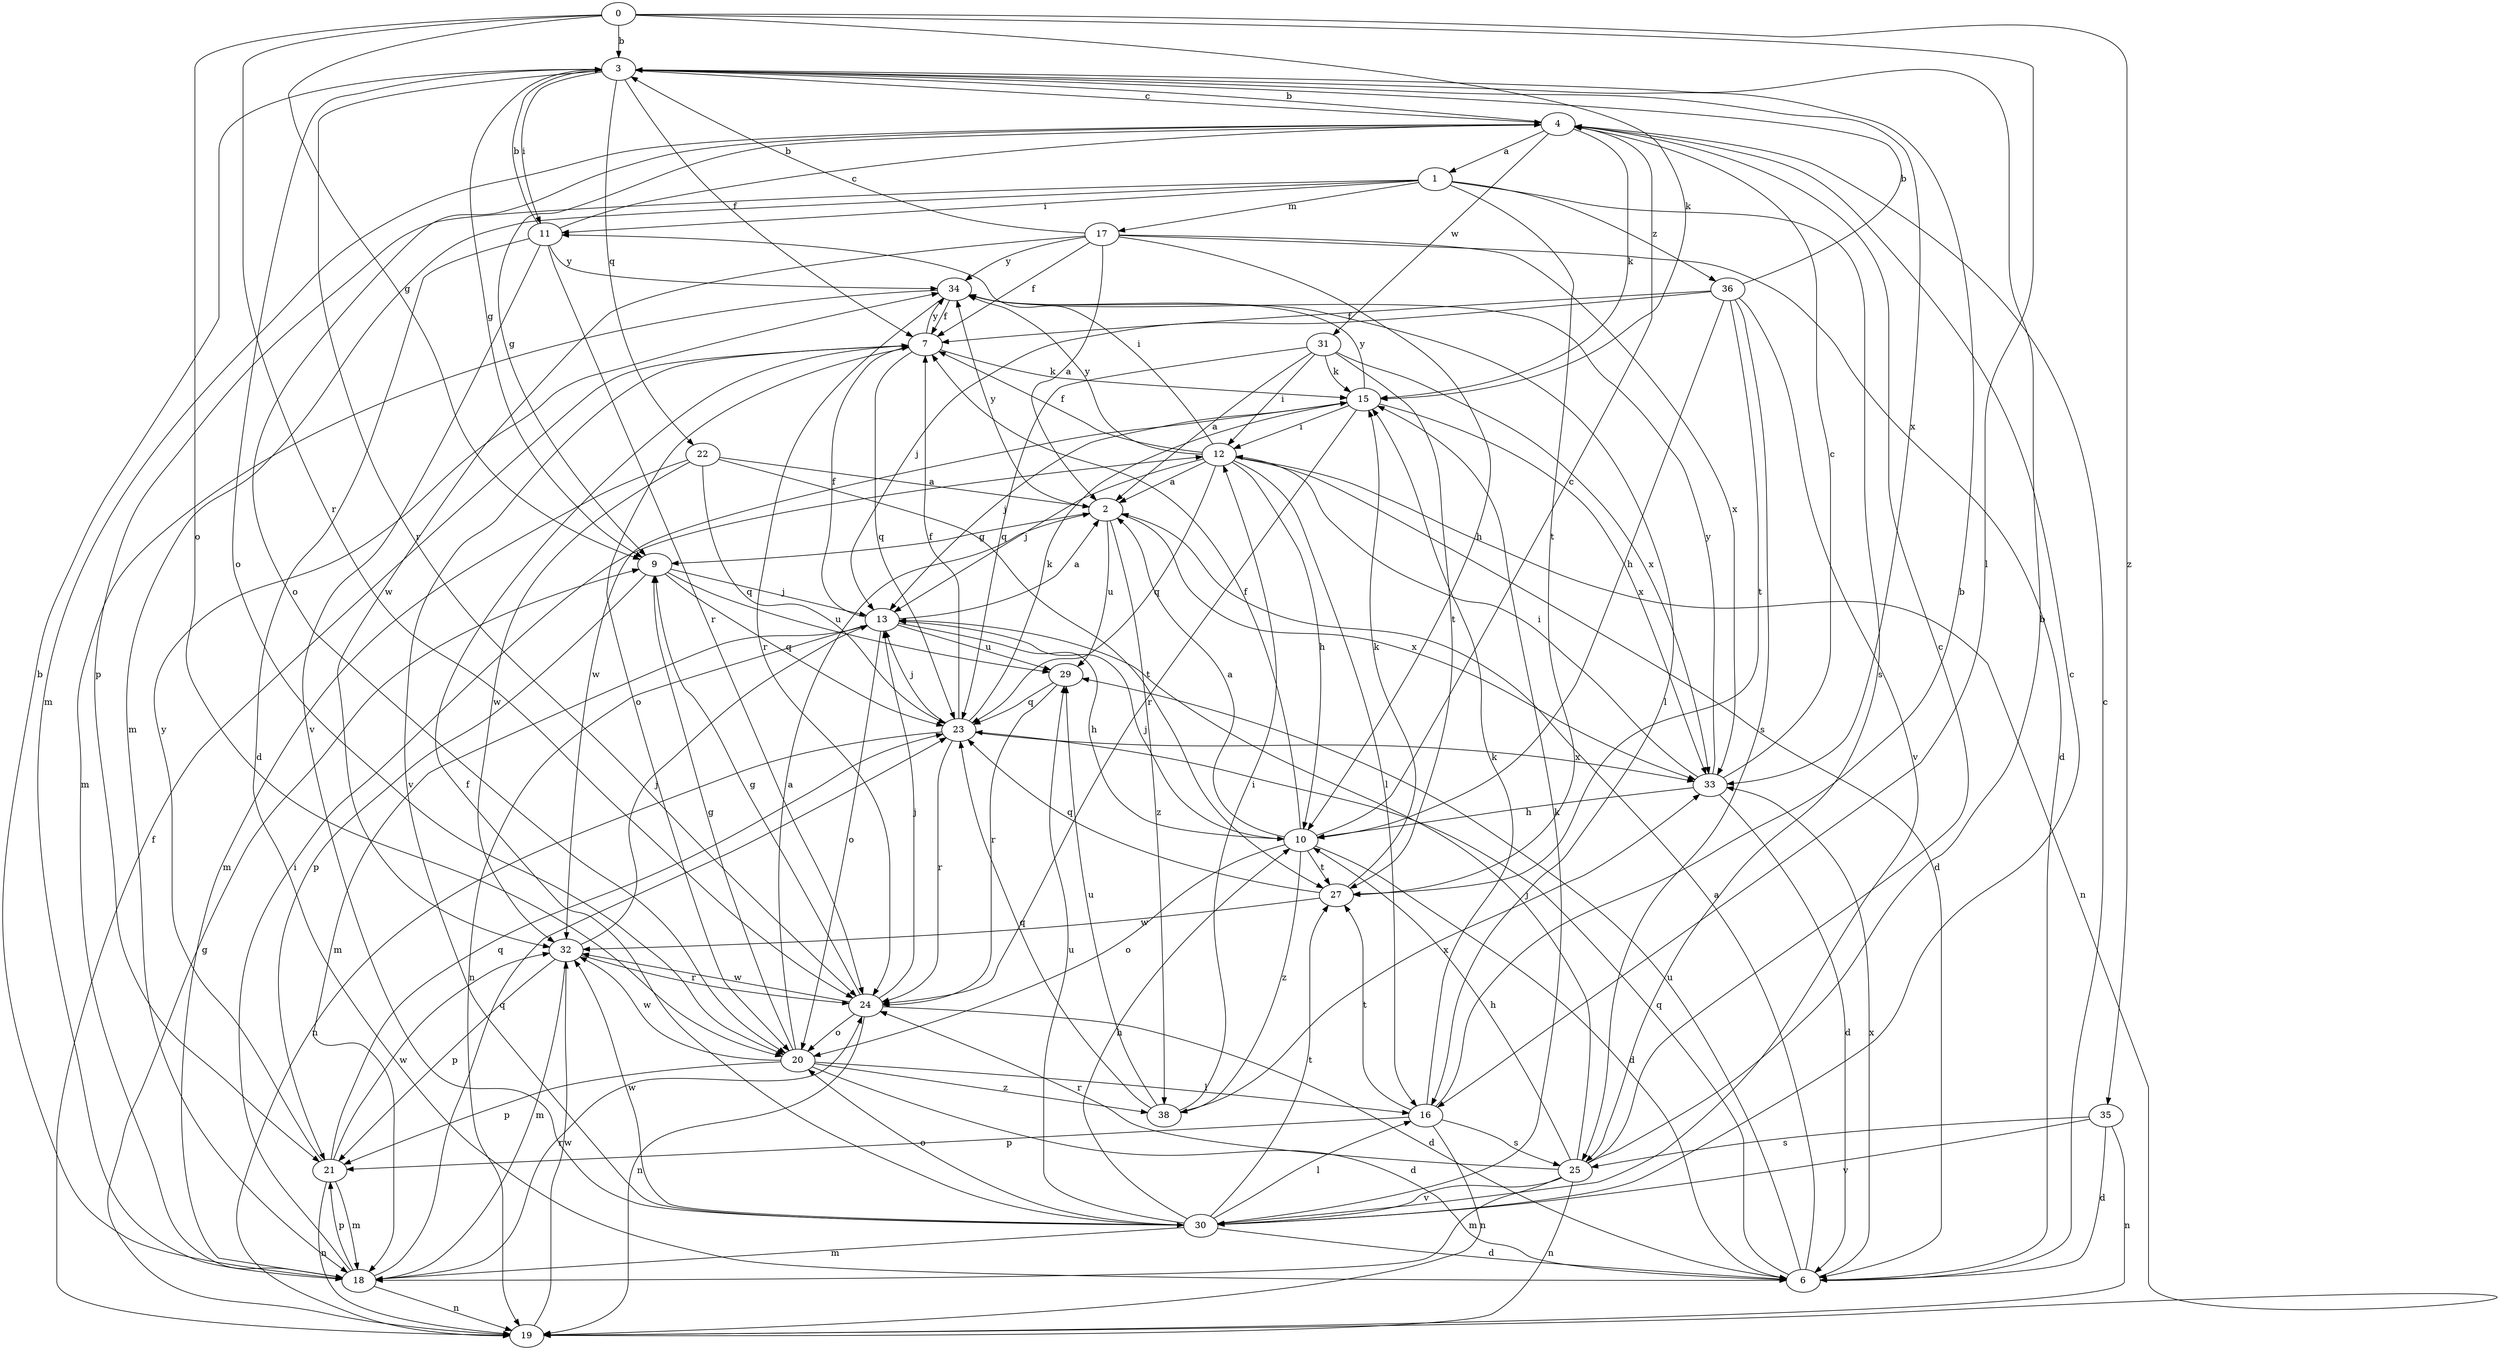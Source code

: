 strict digraph  {
0;
1;
2;
3;
4;
6;
7;
9;
10;
11;
12;
13;
15;
16;
17;
18;
19;
20;
21;
22;
23;
24;
25;
27;
29;
30;
31;
32;
33;
34;
35;
36;
38;
0 -> 3  [label=b];
0 -> 9  [label=g];
0 -> 15  [label=k];
0 -> 16  [label=l];
0 -> 20  [label=o];
0 -> 24  [label=r];
0 -> 35  [label=z];
1 -> 11  [label=i];
1 -> 17  [label=m];
1 -> 18  [label=m];
1 -> 21  [label=p];
1 -> 25  [label=s];
1 -> 27  [label=t];
1 -> 36  [label=z];
2 -> 9  [label=g];
2 -> 29  [label=u];
2 -> 33  [label=x];
2 -> 34  [label=y];
2 -> 38  [label=z];
3 -> 4  [label=c];
3 -> 7  [label=f];
3 -> 9  [label=g];
3 -> 11  [label=i];
3 -> 20  [label=o];
3 -> 22  [label=q];
3 -> 24  [label=r];
3 -> 33  [label=x];
4 -> 1  [label=a];
4 -> 3  [label=b];
4 -> 9  [label=g];
4 -> 15  [label=k];
4 -> 18  [label=m];
4 -> 20  [label=o];
4 -> 31  [label=w];
6 -> 2  [label=a];
6 -> 4  [label=c];
6 -> 23  [label=q];
6 -> 29  [label=u];
6 -> 33  [label=x];
7 -> 15  [label=k];
7 -> 20  [label=o];
7 -> 23  [label=q];
7 -> 30  [label=v];
7 -> 34  [label=y];
9 -> 13  [label=j];
9 -> 21  [label=p];
9 -> 23  [label=q];
9 -> 29  [label=u];
10 -> 2  [label=a];
10 -> 4  [label=c];
10 -> 6  [label=d];
10 -> 7  [label=f];
10 -> 13  [label=j];
10 -> 20  [label=o];
10 -> 27  [label=t];
10 -> 38  [label=z];
11 -> 3  [label=b];
11 -> 4  [label=c];
11 -> 6  [label=d];
11 -> 24  [label=r];
11 -> 30  [label=v];
11 -> 34  [label=y];
12 -> 2  [label=a];
12 -> 6  [label=d];
12 -> 7  [label=f];
12 -> 10  [label=h];
12 -> 11  [label=i];
12 -> 13  [label=j];
12 -> 16  [label=l];
12 -> 19  [label=n];
12 -> 23  [label=q];
12 -> 34  [label=y];
13 -> 2  [label=a];
13 -> 7  [label=f];
13 -> 10  [label=h];
13 -> 18  [label=m];
13 -> 19  [label=n];
13 -> 20  [label=o];
13 -> 29  [label=u];
15 -> 12  [label=i];
15 -> 13  [label=j];
15 -> 24  [label=r];
15 -> 32  [label=w];
15 -> 33  [label=x];
15 -> 34  [label=y];
16 -> 3  [label=b];
16 -> 15  [label=k];
16 -> 19  [label=n];
16 -> 21  [label=p];
16 -> 25  [label=s];
16 -> 27  [label=t];
17 -> 2  [label=a];
17 -> 3  [label=b];
17 -> 6  [label=d];
17 -> 7  [label=f];
17 -> 10  [label=h];
17 -> 32  [label=w];
17 -> 33  [label=x];
17 -> 34  [label=y];
18 -> 3  [label=b];
18 -> 12  [label=i];
18 -> 19  [label=n];
18 -> 21  [label=p];
18 -> 23  [label=q];
18 -> 24  [label=r];
19 -> 7  [label=f];
19 -> 9  [label=g];
19 -> 32  [label=w];
20 -> 2  [label=a];
20 -> 6  [label=d];
20 -> 9  [label=g];
20 -> 16  [label=l];
20 -> 21  [label=p];
20 -> 32  [label=w];
20 -> 38  [label=z];
21 -> 18  [label=m];
21 -> 19  [label=n];
21 -> 23  [label=q];
21 -> 32  [label=w];
21 -> 34  [label=y];
22 -> 2  [label=a];
22 -> 18  [label=m];
22 -> 23  [label=q];
22 -> 27  [label=t];
22 -> 32  [label=w];
23 -> 7  [label=f];
23 -> 13  [label=j];
23 -> 15  [label=k];
23 -> 19  [label=n];
23 -> 24  [label=r];
23 -> 33  [label=x];
24 -> 6  [label=d];
24 -> 9  [label=g];
24 -> 13  [label=j];
24 -> 19  [label=n];
24 -> 20  [label=o];
24 -> 32  [label=w];
25 -> 3  [label=b];
25 -> 4  [label=c];
25 -> 10  [label=h];
25 -> 13  [label=j];
25 -> 18  [label=m];
25 -> 19  [label=n];
25 -> 24  [label=r];
25 -> 30  [label=v];
27 -> 15  [label=k];
27 -> 23  [label=q];
27 -> 32  [label=w];
29 -> 23  [label=q];
29 -> 24  [label=r];
30 -> 4  [label=c];
30 -> 6  [label=d];
30 -> 7  [label=f];
30 -> 10  [label=h];
30 -> 15  [label=k];
30 -> 16  [label=l];
30 -> 18  [label=m];
30 -> 20  [label=o];
30 -> 27  [label=t];
30 -> 29  [label=u];
30 -> 32  [label=w];
31 -> 2  [label=a];
31 -> 12  [label=i];
31 -> 15  [label=k];
31 -> 23  [label=q];
31 -> 27  [label=t];
31 -> 33  [label=x];
32 -> 13  [label=j];
32 -> 18  [label=m];
32 -> 21  [label=p];
32 -> 24  [label=r];
33 -> 4  [label=c];
33 -> 6  [label=d];
33 -> 10  [label=h];
33 -> 12  [label=i];
33 -> 34  [label=y];
34 -> 7  [label=f];
34 -> 16  [label=l];
34 -> 18  [label=m];
34 -> 24  [label=r];
35 -> 6  [label=d];
35 -> 19  [label=n];
35 -> 25  [label=s];
35 -> 30  [label=v];
36 -> 3  [label=b];
36 -> 7  [label=f];
36 -> 10  [label=h];
36 -> 13  [label=j];
36 -> 25  [label=s];
36 -> 27  [label=t];
36 -> 30  [label=v];
38 -> 12  [label=i];
38 -> 23  [label=q];
38 -> 29  [label=u];
38 -> 33  [label=x];
}
